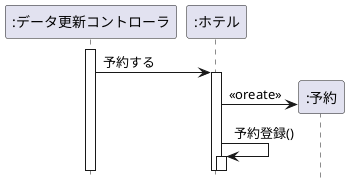 @startuml
hide footbox
participant ":データ更新コントローラ" as control
participant ":ホテル" as hotel
participant ":予約" as y1
activate control
control ->hotel :予約する
activate hotel
create y1
hotel -> y1 :<< oreate >>
hotel -> hotel :予約登録()
activate hotel
@enduml